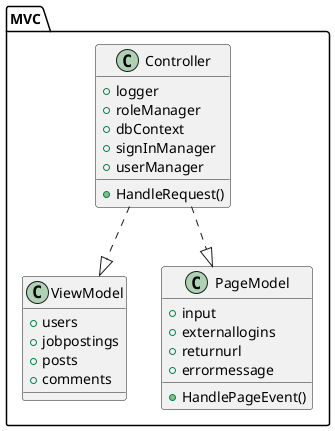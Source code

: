 @startuml PM_Model_Architecture_MVC
' PM: Architecture MVC Model

package "MVC" {
    class Controller {
        +logger
        +roleManager
        +dbContext
        +signInManager
        +userManager
        +HandleRequest()
    }
    class ViewModel {
        +users
        +jobpostings
        +posts
        +comments
    }
    class PageModel {
        +input
        +externallogins
        +returnurl
        +errormessage
        +HandlePageEvent()
    }
}

' Relationships
Controller ..|> ViewModel
Controller ..|> PageModel

@enduml